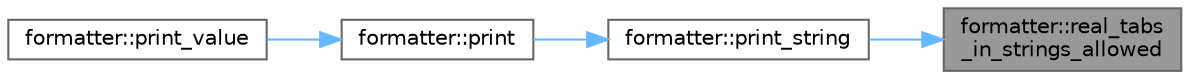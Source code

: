 digraph "formatter::real_tabs_in_strings_allowed"
{
 // LATEX_PDF_SIZE
  bgcolor="transparent";
  edge [fontname=Helvetica,fontsize=10,labelfontname=Helvetica,labelfontsize=10];
  node [fontname=Helvetica,fontsize=10,shape=box,height=0.2,width=0.4];
  rankdir="RL";
  Node1 [id="Node000001",label="formatter::real_tabs\l_in_strings_allowed",height=0.2,width=0.4,color="gray40", fillcolor="grey60", style="filled", fontcolor="black",tooltip=" "];
  Node1 -> Node2 [id="edge4_Node000001_Node000002",dir="back",color="steelblue1",style="solid",tooltip=" "];
  Node2 [id="Node000002",label="formatter::print_string",height=0.2,width=0.4,color="grey40", fillcolor="white", style="filled",URL="$classformatter.html#aa719ff784d52e86d7997982b3aa8908e",tooltip=" "];
  Node2 -> Node3 [id="edge5_Node000002_Node000003",dir="back",color="steelblue1",style="solid",tooltip=" "];
  Node3 [id="Node000003",label="formatter::print",height=0.2,width=0.4,color="grey40", fillcolor="white", style="filled",URL="$classformatter.html#aa9da40a17556dcc315a96e24cb206856",tooltip=" "];
  Node3 -> Node4 [id="edge6_Node000003_Node000004",dir="back",color="steelblue1",style="solid",tooltip=" "];
  Node4 [id="Node000004",label="formatter::print_value",height=0.2,width=0.4,color="grey40", fillcolor="white", style="filled",URL="$classformatter.html#a7881e736b09f9eca380d680f11b3e4f1",tooltip=" "];
}
